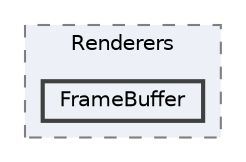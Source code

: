 digraph "/mnt/c/Users/lefte/Mujin/MastersThesis/Taz/TazGraph/build/TazGraphEngine/CMakeFiles/TazGraphEngine.dir/Renderers/FrameBuffer"
{
 // LATEX_PDF_SIZE
  bgcolor="transparent";
  edge [fontname=Helvetica,fontsize=10,labelfontname=Helvetica,labelfontsize=10];
  node [fontname=Helvetica,fontsize=10,shape=box,height=0.2,width=0.4];
  compound=true
  subgraph clusterdir_aee9aa27b8e8c72cb9ed212b0c6dcc39 {
    graph [ bgcolor="#edf0f7", pencolor="grey50", label="Renderers", fontname=Helvetica,fontsize=10 style="filled,dashed", URL="dir_aee9aa27b8e8c72cb9ed212b0c6dcc39.html",tooltip=""]
  dir_34904dbb535e5fc18c1541d65b265097 [label="FrameBuffer", fillcolor="#edf0f7", color="grey25", style="filled,bold", URL="dir_34904dbb535e5fc18c1541d65b265097.html",tooltip=""];
  }
}
